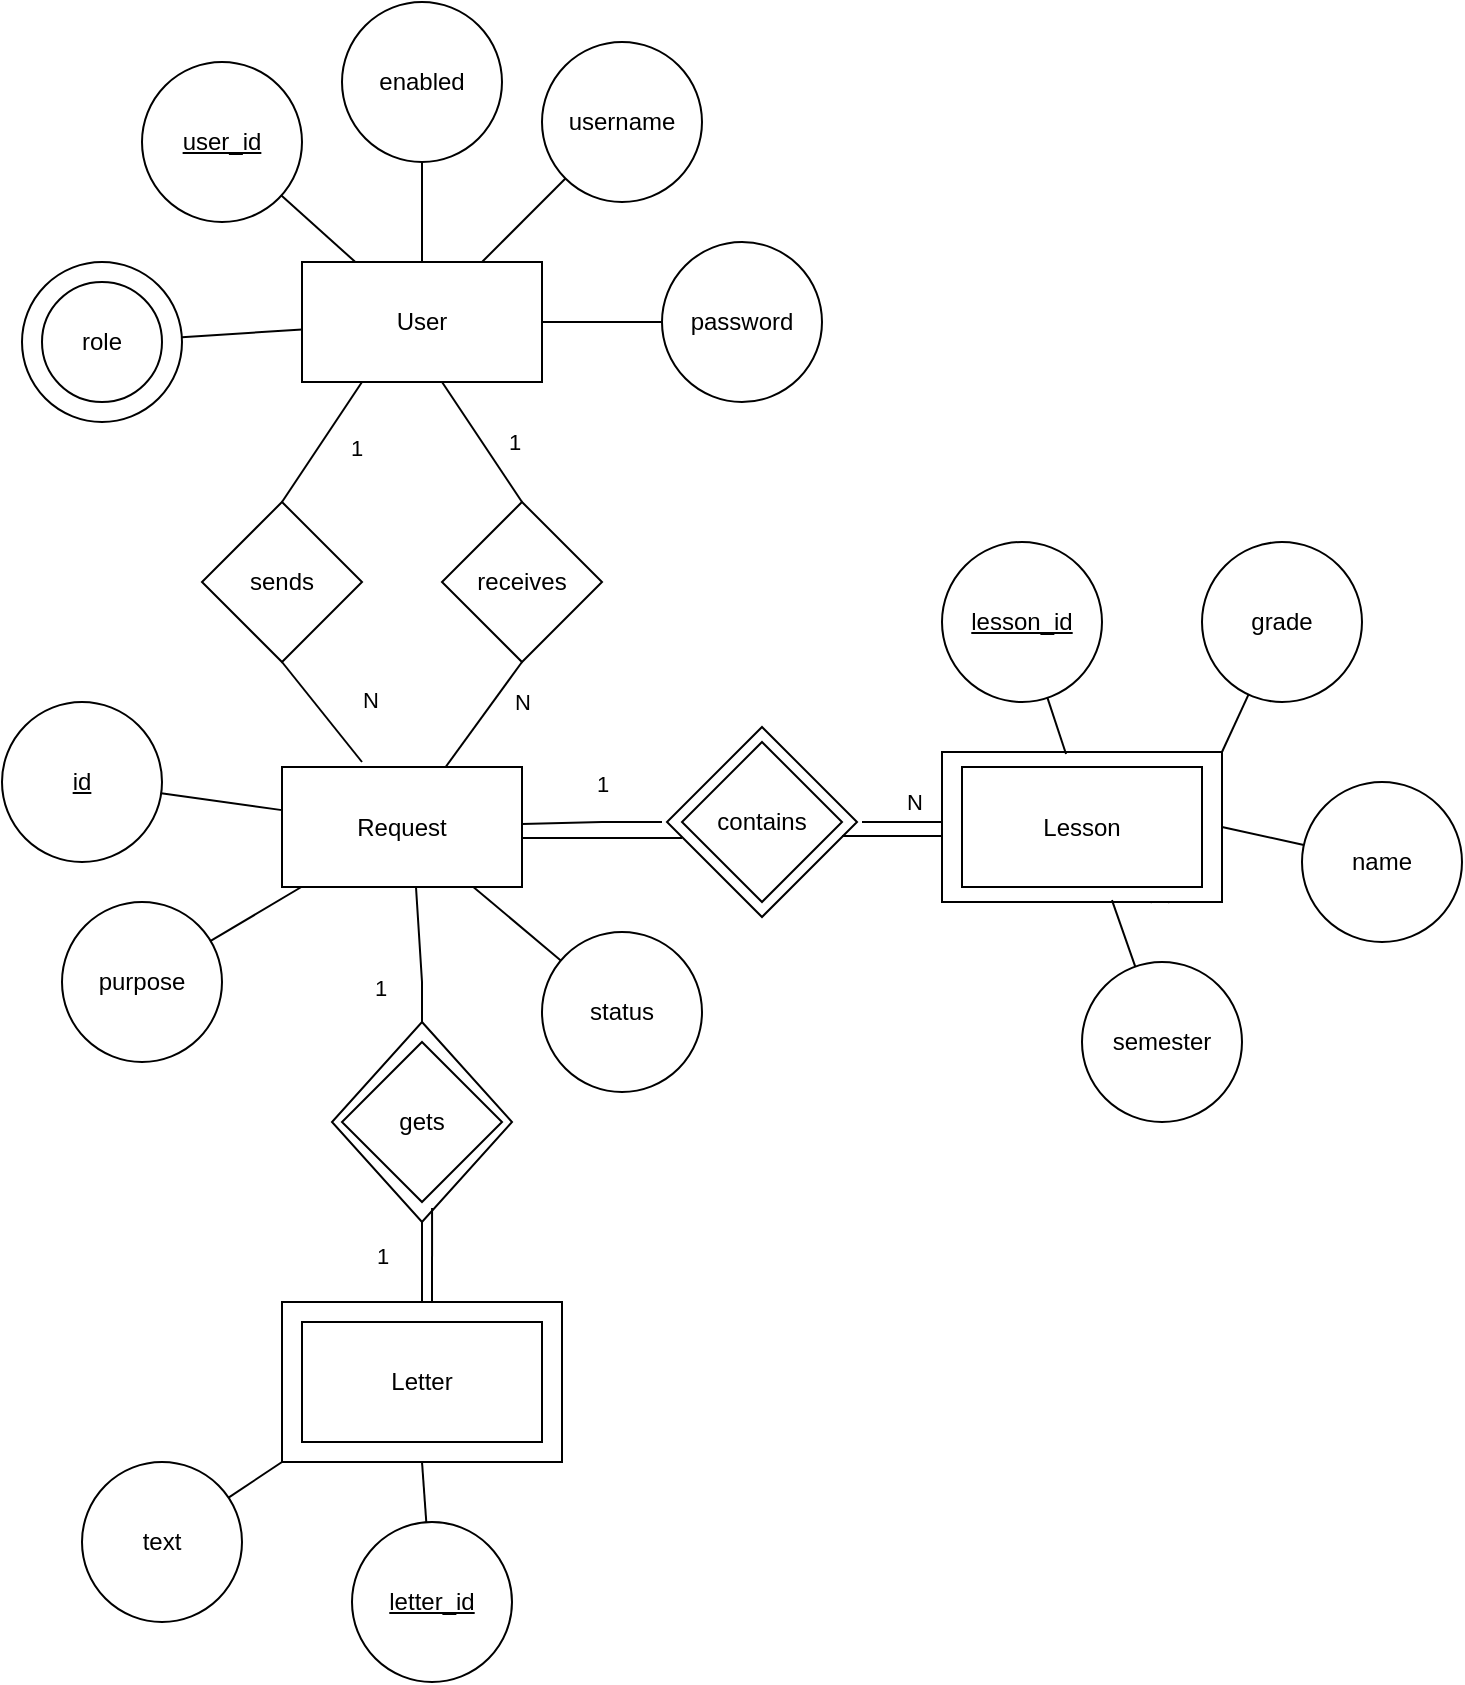 <mxfile version="16.2.6" type="device"><diagram id="XWze4HqJaV5pkwqqhUXt" name="Page-1"><mxGraphModel dx="1662" dy="794" grid="1" gridSize="10" guides="1" tooltips="1" connect="1" arrows="1" fold="1" page="1" pageScale="1" pageWidth="827" pageHeight="1169" math="0" shadow="0"><root><mxCell id="0"/><mxCell id="1" parent="0"/><mxCell id="NPwK2n0Zr1bPEIh7DFOb-74" value="" style="rounded=0;whiteSpace=wrap;html=1;" parent="1" vertex="1"><mxGeometry x="190" y="690" width="140" height="80" as="geometry"/></mxCell><mxCell id="NPwK2n0Zr1bPEIh7DFOb-73" value="" style="rhombus;whiteSpace=wrap;html=1;" parent="1" vertex="1"><mxGeometry x="215" y="550" width="90" height="100" as="geometry"/></mxCell><mxCell id="NPwK2n0Zr1bPEIh7DFOb-72" value="" style="rhombus;whiteSpace=wrap;html=1;" parent="1" vertex="1"><mxGeometry x="382.5" y="402.5" width="95" height="95" as="geometry"/></mxCell><mxCell id="NPwK2n0Zr1bPEIh7DFOb-70" style="edgeStyle=orthogonalEdgeStyle;rounded=0;orthogonalLoop=1;jettySize=auto;html=1;exitX=0.75;exitY=1;exitDx=0;exitDy=0;entryX=0.825;entryY=0.983;entryDx=0;entryDy=0;entryPerimeter=0;" parent="1" source="NPwK2n0Zr1bPEIh7DFOb-69" target="NPwK2n0Zr1bPEIh7DFOb-29" edge="1"><mxGeometry relative="1" as="geometry"/></mxCell><mxCell id="NPwK2n0Zr1bPEIh7DFOb-69" value="" style="rounded=0;whiteSpace=wrap;html=1;" parent="1" vertex="1"><mxGeometry x="520" y="415" width="140" height="75" as="geometry"/></mxCell><mxCell id="NPwK2n0Zr1bPEIh7DFOb-1" value="User" style="rounded=0;whiteSpace=wrap;html=1;" parent="1" vertex="1"><mxGeometry x="200" y="170" width="120" height="60" as="geometry"/></mxCell><mxCell id="NPwK2n0Zr1bPEIh7DFOb-4" value="&lt;u&gt;user_id&lt;/u&gt;" style="ellipse;whiteSpace=wrap;html=1;aspect=fixed;" parent="1" vertex="1"><mxGeometry x="120" y="70" width="80" height="80" as="geometry"/></mxCell><mxCell id="NPwK2n0Zr1bPEIh7DFOb-5" value="" style="endArrow=none;html=1;rounded=0;" parent="1" source="NPwK2n0Zr1bPEIh7DFOb-4" target="NPwK2n0Zr1bPEIh7DFOb-1" edge="1"><mxGeometry width="50" height="50" relative="1" as="geometry"><mxPoint x="390" y="430" as="sourcePoint"/><mxPoint x="440" y="380" as="targetPoint"/></mxGeometry></mxCell><mxCell id="NPwK2n0Zr1bPEIh7DFOb-6" value="enabled" style="ellipse;whiteSpace=wrap;html=1;aspect=fixed;" parent="1" vertex="1"><mxGeometry x="220" y="40" width="80" height="80" as="geometry"/></mxCell><mxCell id="NPwK2n0Zr1bPEIh7DFOb-7" value="" style="endArrow=none;html=1;rounded=0;" parent="1" source="NPwK2n0Zr1bPEIh7DFOb-1" target="NPwK2n0Zr1bPEIh7DFOb-6" edge="1"><mxGeometry width="50" height="50" relative="1" as="geometry"><mxPoint x="390" y="430" as="sourcePoint"/><mxPoint x="440" y="380" as="targetPoint"/></mxGeometry></mxCell><mxCell id="NPwK2n0Zr1bPEIh7DFOb-8" value="password" style="ellipse;whiteSpace=wrap;html=1;aspect=fixed;" parent="1" vertex="1"><mxGeometry x="380" y="160" width="80" height="80" as="geometry"/></mxCell><mxCell id="NPwK2n0Zr1bPEIh7DFOb-9" value="username" style="ellipse;whiteSpace=wrap;html=1;aspect=fixed;" parent="1" vertex="1"><mxGeometry x="320" y="60" width="80" height="80" as="geometry"/></mxCell><mxCell id="NPwK2n0Zr1bPEIh7DFOb-10" value="" style="endArrow=none;html=1;rounded=0;" parent="1" source="NPwK2n0Zr1bPEIh7DFOb-8" target="NPwK2n0Zr1bPEIh7DFOb-1" edge="1"><mxGeometry width="50" height="50" relative="1" as="geometry"><mxPoint x="390" y="430" as="sourcePoint"/><mxPoint x="440" y="380" as="targetPoint"/></mxGeometry></mxCell><mxCell id="NPwK2n0Zr1bPEIh7DFOb-11" value="" style="endArrow=none;html=1;rounded=0;" parent="1" source="NPwK2n0Zr1bPEIh7DFOb-1" target="NPwK2n0Zr1bPEIh7DFOb-9" edge="1"><mxGeometry width="50" height="50" relative="1" as="geometry"><mxPoint x="390" y="430" as="sourcePoint"/><mxPoint x="440" y="380" as="targetPoint"/></mxGeometry></mxCell><mxCell id="NPwK2n0Zr1bPEIh7DFOb-13" value="" style="ellipse;whiteSpace=wrap;html=1;aspect=fixed;" parent="1" vertex="1"><mxGeometry x="60" y="170" width="80" height="80" as="geometry"/></mxCell><mxCell id="NPwK2n0Zr1bPEIh7DFOb-14" value="role" style="ellipse;whiteSpace=wrap;html=1;aspect=fixed;" parent="1" vertex="1"><mxGeometry x="70" y="180" width="60" height="60" as="geometry"/></mxCell><mxCell id="NPwK2n0Zr1bPEIh7DFOb-15" value="" style="endArrow=none;html=1;rounded=0;" parent="1" source="NPwK2n0Zr1bPEIh7DFOb-13" target="NPwK2n0Zr1bPEIh7DFOb-1" edge="1"><mxGeometry width="50" height="50" relative="1" as="geometry"><mxPoint x="150" y="250" as="sourcePoint"/><mxPoint x="440" y="380" as="targetPoint"/></mxGeometry></mxCell><mxCell id="NPwK2n0Zr1bPEIh7DFOb-16" value="Request" style="rounded=0;whiteSpace=wrap;html=1;" parent="1" vertex="1"><mxGeometry x="190" y="422.5" width="120" height="60" as="geometry"/></mxCell><mxCell id="NPwK2n0Zr1bPEIh7DFOb-17" value="&lt;u&gt;id&lt;/u&gt;" style="ellipse;whiteSpace=wrap;html=1;aspect=fixed;" parent="1" vertex="1"><mxGeometry x="50" y="390" width="80" height="80" as="geometry"/></mxCell><mxCell id="NPwK2n0Zr1bPEIh7DFOb-18" value="purpose" style="ellipse;whiteSpace=wrap;html=1;aspect=fixed;" parent="1" vertex="1"><mxGeometry x="80" y="490" width="80" height="80" as="geometry"/></mxCell><mxCell id="NPwK2n0Zr1bPEIh7DFOb-19" value="grade" style="ellipse;whiteSpace=wrap;html=1;aspect=fixed;" parent="1" vertex="1"><mxGeometry x="650" y="310" width="80" height="80" as="geometry"/></mxCell><mxCell id="NPwK2n0Zr1bPEIh7DFOb-20" value="&lt;u&gt;lesson_id&lt;/u&gt;" style="ellipse;whiteSpace=wrap;html=1;aspect=fixed;" parent="1" vertex="1"><mxGeometry x="520" y="310" width="80" height="80" as="geometry"/></mxCell><mxCell id="NPwK2n0Zr1bPEIh7DFOb-22" value="status" style="ellipse;whiteSpace=wrap;html=1;aspect=fixed;" parent="1" vertex="1"><mxGeometry x="320" y="505" width="80" height="80" as="geometry"/></mxCell><mxCell id="NPwK2n0Zr1bPEIh7DFOb-23" value="" style="endArrow=none;html=1;rounded=0;" parent="1" source="NPwK2n0Zr1bPEIh7DFOb-16" target="NPwK2n0Zr1bPEIh7DFOb-17" edge="1"><mxGeometry width="50" height="50" relative="1" as="geometry"><mxPoint x="390" y="400" as="sourcePoint"/><mxPoint x="440" y="350" as="targetPoint"/></mxGeometry></mxCell><mxCell id="NPwK2n0Zr1bPEIh7DFOb-24" value="" style="endArrow=none;html=1;rounded=0;" parent="1" source="NPwK2n0Zr1bPEIh7DFOb-16" target="NPwK2n0Zr1bPEIh7DFOb-22" edge="1"><mxGeometry width="50" height="50" relative="1" as="geometry"><mxPoint x="295" y="460" as="sourcePoint"/><mxPoint x="345" y="410" as="targetPoint"/></mxGeometry></mxCell><mxCell id="NPwK2n0Zr1bPEIh7DFOb-25" value="" style="endArrow=none;html=1;rounded=0;" parent="1" source="NPwK2n0Zr1bPEIh7DFOb-18" target="NPwK2n0Zr1bPEIh7DFOb-16" edge="1"><mxGeometry width="50" height="50" relative="1" as="geometry"><mxPoint x="390" y="400" as="sourcePoint"/><mxPoint x="440" y="350" as="targetPoint"/></mxGeometry></mxCell><mxCell id="NPwK2n0Zr1bPEIh7DFOb-27" value="semester" style="ellipse;whiteSpace=wrap;html=1;aspect=fixed;" parent="1" vertex="1"><mxGeometry x="590" y="520" width="80" height="80" as="geometry"/></mxCell><mxCell id="NPwK2n0Zr1bPEIh7DFOb-28" value="name" style="ellipse;whiteSpace=wrap;html=1;aspect=fixed;" parent="1" vertex="1"><mxGeometry x="700" y="430" width="80" height="80" as="geometry"/></mxCell><mxCell id="NPwK2n0Zr1bPEIh7DFOb-29" value="Lesson" style="rounded=0;whiteSpace=wrap;html=1;" parent="1" vertex="1"><mxGeometry x="530" y="422.5" width="120" height="60" as="geometry"/></mxCell><mxCell id="NPwK2n0Zr1bPEIh7DFOb-30" value="text" style="ellipse;whiteSpace=wrap;html=1;aspect=fixed;" parent="1" vertex="1"><mxGeometry x="90" y="770" width="80" height="80" as="geometry"/></mxCell><mxCell id="NPwK2n0Zr1bPEIh7DFOb-32" value="&lt;u&gt;letter_id&lt;/u&gt;" style="ellipse;whiteSpace=wrap;html=1;aspect=fixed;" parent="1" vertex="1"><mxGeometry x="225" y="800" width="80" height="80" as="geometry"/></mxCell><mxCell id="NPwK2n0Zr1bPEIh7DFOb-36" value="" style="endArrow=none;html=1;rounded=0;exitX=1;exitY=0.5;exitDx=0;exitDy=0;" parent="1" source="NPwK2n0Zr1bPEIh7DFOb-69" target="NPwK2n0Zr1bPEIh7DFOb-28" edge="1"><mxGeometry width="50" height="50" relative="1" as="geometry"><mxPoint x="420" y="650" as="sourcePoint"/><mxPoint x="690.078" y="477.505" as="targetPoint"/></mxGeometry></mxCell><mxCell id="NPwK2n0Zr1bPEIh7DFOb-37" value="" style="endArrow=none;html=1;rounded=0;exitX=1;exitY=0;exitDx=0;exitDy=0;" parent="1" source="NPwK2n0Zr1bPEIh7DFOb-69" target="NPwK2n0Zr1bPEIh7DFOb-19" edge="1"><mxGeometry width="50" height="50" relative="1" as="geometry"><mxPoint x="620" y="450" as="sourcePoint"/><mxPoint x="670" y="400" as="targetPoint"/></mxGeometry></mxCell><mxCell id="NPwK2n0Zr1bPEIh7DFOb-38" value="" style="endArrow=none;html=1;rounded=0;exitX=0.443;exitY=0.013;exitDx=0;exitDy=0;exitPerimeter=0;" parent="1" source="NPwK2n0Zr1bPEIh7DFOb-69" target="NPwK2n0Zr1bPEIh7DFOb-20" edge="1"><mxGeometry width="50" height="50" relative="1" as="geometry"><mxPoint x="580" y="410" as="sourcePoint"/><mxPoint x="420" y="590" as="targetPoint"/></mxGeometry></mxCell><mxCell id="NPwK2n0Zr1bPEIh7DFOb-39" value="" style="endArrow=none;html=1;rounded=0;entryX=0.607;entryY=0.987;entryDx=0;entryDy=0;entryPerimeter=0;" parent="1" source="NPwK2n0Zr1bPEIh7DFOb-27" target="NPwK2n0Zr1bPEIh7DFOb-69" edge="1"><mxGeometry width="50" height="50" relative="1" as="geometry"><mxPoint x="370" y="640" as="sourcePoint"/><mxPoint x="610" y="500" as="targetPoint"/></mxGeometry></mxCell><mxCell id="NPwK2n0Zr1bPEIh7DFOb-46" value="Letter" style="rounded=0;whiteSpace=wrap;html=1;" parent="1" vertex="1"><mxGeometry x="200" y="700" width="120" height="60" as="geometry"/></mxCell><mxCell id="NPwK2n0Zr1bPEIh7DFOb-47" value="sends" style="rhombus;whiteSpace=wrap;html=1;" parent="1" vertex="1"><mxGeometry x="150" y="290" width="80" height="80" as="geometry"/></mxCell><mxCell id="NPwK2n0Zr1bPEIh7DFOb-48" value="" style="endArrow=none;html=1;rounded=0;entryX=0.25;entryY=1;entryDx=0;entryDy=0;exitX=0.5;exitY=0;exitDx=0;exitDy=0;" parent="1" edge="1" target="NPwK2n0Zr1bPEIh7DFOb-1" source="NPwK2n0Zr1bPEIh7DFOb-47"><mxGeometry width="50" height="50" relative="1" as="geometry"><mxPoint x="260" y="280" as="sourcePoint"/><mxPoint x="259.5" y="230" as="targetPoint"/></mxGeometry></mxCell><mxCell id="NPwK2n0Zr1bPEIh7DFOb-54" value="1" style="edgeLabel;html=1;align=center;verticalAlign=middle;resizable=0;points=[];" parent="NPwK2n0Zr1bPEIh7DFOb-48" vertex="1" connectable="0"><mxGeometry x="0.3" y="-2" relative="1" as="geometry"><mxPoint x="9" y="11" as="offset"/></mxGeometry></mxCell><mxCell id="NPwK2n0Zr1bPEIh7DFOb-53" value="" style="endArrow=none;html=1;rounded=0;entryX=0.5;entryY=1;entryDx=0;entryDy=0;" parent="1" target="NPwK2n0Zr1bPEIh7DFOb-47" edge="1"><mxGeometry width="50" height="50" relative="1" as="geometry"><mxPoint x="230" y="420" as="sourcePoint"/><mxPoint x="440" y="380" as="targetPoint"/></mxGeometry></mxCell><mxCell id="NPwK2n0Zr1bPEIh7DFOb-55" value="N" style="edgeLabel;html=1;align=center;verticalAlign=middle;resizable=0;points=[];" parent="NPwK2n0Zr1bPEIh7DFOb-53" vertex="1" connectable="0"><mxGeometry x="0.3" y="-1" relative="1" as="geometry"><mxPoint x="29" y="2" as="offset"/></mxGeometry></mxCell><mxCell id="NPwK2n0Zr1bPEIh7DFOb-56" value="contains" style="rhombus;whiteSpace=wrap;html=1;" parent="1" vertex="1"><mxGeometry x="390" y="410" width="80" height="80" as="geometry"/></mxCell><mxCell id="NPwK2n0Zr1bPEIh7DFOb-57" value="" style="endArrow=none;html=1;rounded=0;" parent="1" edge="1"><mxGeometry width="50" height="50" relative="1" as="geometry"><mxPoint x="480" y="450" as="sourcePoint"/><mxPoint x="520" y="450" as="targetPoint"/></mxGeometry></mxCell><mxCell id="NPwK2n0Zr1bPEIh7DFOb-68" value="N" style="edgeLabel;html=1;align=center;verticalAlign=middle;resizable=0;points=[];" parent="NPwK2n0Zr1bPEIh7DFOb-57" vertex="1" connectable="0"><mxGeometry x="-0.6" y="-1" relative="1" as="geometry"><mxPoint x="18" y="-11" as="offset"/></mxGeometry></mxCell><mxCell id="NPwK2n0Zr1bPEIh7DFOb-58" value="" style="endArrow=none;html=1;rounded=0;" parent="1" source="NPwK2n0Zr1bPEIh7DFOb-16" edge="1"><mxGeometry width="50" height="50" relative="1" as="geometry"><mxPoint x="390" y="430" as="sourcePoint"/><mxPoint x="380" y="450" as="targetPoint"/><Array as="points"><mxPoint x="350" y="450"/></Array></mxGeometry></mxCell><mxCell id="NPwK2n0Zr1bPEIh7DFOb-67" value="1" style="edgeLabel;html=1;align=center;verticalAlign=middle;resizable=0;points=[];" parent="NPwK2n0Zr1bPEIh7DFOb-58" vertex="1" connectable="0"><mxGeometry x="-0.286" y="-3" relative="1" as="geometry"><mxPoint x="15" y="-23" as="offset"/></mxGeometry></mxCell><mxCell id="NPwK2n0Zr1bPEIh7DFOb-59" value="gets" style="rhombus;whiteSpace=wrap;html=1;" parent="1" vertex="1"><mxGeometry x="220" y="560" width="80" height="80" as="geometry"/></mxCell><mxCell id="NPwK2n0Zr1bPEIh7DFOb-60" value="" style="endArrow=none;html=1;rounded=0;entryX=0.5;entryY=1;entryDx=0;entryDy=0;exitX=0.5;exitY=0;exitDx=0;exitDy=0;" parent="1" source="NPwK2n0Zr1bPEIh7DFOb-74" target="NPwK2n0Zr1bPEIh7DFOb-73" edge="1"><mxGeometry width="50" height="50" relative="1" as="geometry"><mxPoint x="260" y="690" as="sourcePoint"/><mxPoint x="260" y="650" as="targetPoint"/></mxGeometry></mxCell><mxCell id="NPwK2n0Zr1bPEIh7DFOb-66" value="1" style="edgeLabel;html=1;align=center;verticalAlign=middle;resizable=0;points=[];" parent="NPwK2n0Zr1bPEIh7DFOb-60" vertex="1" connectable="0"><mxGeometry x="0.44" y="1" relative="1" as="geometry"><mxPoint x="-19" y="6" as="offset"/></mxGeometry></mxCell><mxCell id="NPwK2n0Zr1bPEIh7DFOb-61" value="" style="endArrow=none;html=1;rounded=0;entryX=0.558;entryY=0.992;entryDx=0;entryDy=0;entryPerimeter=0;" parent="1" target="NPwK2n0Zr1bPEIh7DFOb-16" edge="1"><mxGeometry width="50" height="50" relative="1" as="geometry"><mxPoint x="260" y="550" as="sourcePoint"/><mxPoint x="440" y="480" as="targetPoint"/><Array as="points"><mxPoint x="260" y="530"/></Array></mxGeometry></mxCell><mxCell id="NPwK2n0Zr1bPEIh7DFOb-65" value="1" style="edgeLabel;html=1;align=center;verticalAlign=middle;resizable=0;points=[];" parent="NPwK2n0Zr1bPEIh7DFOb-61" vertex="1" connectable="0"><mxGeometry x="0.4" relative="1" as="geometry"><mxPoint x="-20" y="30" as="offset"/></mxGeometry></mxCell><mxCell id="NPwK2n0Zr1bPEIh7DFOb-62" value="" style="endArrow=none;html=1;rounded=0;" parent="1" source="NPwK2n0Zr1bPEIh7DFOb-32" edge="1"><mxGeometry width="50" height="50" relative="1" as="geometry"><mxPoint x="390" y="530" as="sourcePoint"/><mxPoint x="260" y="770" as="targetPoint"/></mxGeometry></mxCell><mxCell id="NPwK2n0Zr1bPEIh7DFOb-63" value="" style="endArrow=none;html=1;rounded=0;exitX=0;exitY=1;exitDx=0;exitDy=0;" parent="1" source="NPwK2n0Zr1bPEIh7DFOb-74" target="NPwK2n0Zr1bPEIh7DFOb-30" edge="1"><mxGeometry width="50" height="50" relative="1" as="geometry"><mxPoint x="390" y="530" as="sourcePoint"/><mxPoint x="440" y="480" as="targetPoint"/></mxGeometry></mxCell><mxCell id="NPwK2n0Zr1bPEIh7DFOb-71" value="" style="endArrow=none;html=1;rounded=0;" parent="1" edge="1"><mxGeometry width="50" height="50" relative="1" as="geometry"><mxPoint x="470" y="457" as="sourcePoint"/><mxPoint x="520" y="457" as="targetPoint"/><Array as="points"/></mxGeometry></mxCell><mxCell id="NPwK2n0Zr1bPEIh7DFOb-75" value="" style="endArrow=none;html=1;rounded=0;entryX=0.556;entryY=0.93;entryDx=0;entryDy=0;entryPerimeter=0;" parent="1" target="NPwK2n0Zr1bPEIh7DFOb-73" edge="1"><mxGeometry width="50" height="50" relative="1" as="geometry"><mxPoint x="265" y="690" as="sourcePoint"/><mxPoint x="270" y="660" as="targetPoint"/></mxGeometry></mxCell><mxCell id="NPwK2n0Zr1bPEIh7DFOb-76" value="" style="endArrow=none;html=1;rounded=0;" parent="1" edge="1"><mxGeometry width="50" height="50" relative="1" as="geometry"><mxPoint x="310" y="458" as="sourcePoint"/><mxPoint x="390" y="458" as="targetPoint"/></mxGeometry></mxCell><mxCell id="ua6BW2ZM2n97EtVXLOSF-1" value="receives&lt;br&gt;" style="rhombus;whiteSpace=wrap;html=1;" vertex="1" parent="1"><mxGeometry x="270" y="290" width="80" height="80" as="geometry"/></mxCell><mxCell id="ua6BW2ZM2n97EtVXLOSF-2" value="" style="endArrow=none;html=1;rounded=0;entryX=0.5;entryY=1;entryDx=0;entryDy=0;" edge="1" parent="1" source="NPwK2n0Zr1bPEIh7DFOb-16" target="ua6BW2ZM2n97EtVXLOSF-1"><mxGeometry width="50" height="50" relative="1" as="geometry"><mxPoint x="270" y="420" as="sourcePoint"/><mxPoint x="320" y="370" as="targetPoint"/></mxGeometry></mxCell><mxCell id="ua6BW2ZM2n97EtVXLOSF-5" value="N" style="edgeLabel;html=1;align=center;verticalAlign=middle;resizable=0;points=[];" vertex="1" connectable="0" parent="ua6BW2ZM2n97EtVXLOSF-2"><mxGeometry x="0.438" y="-2" relative="1" as="geometry"><mxPoint x="9" y="4" as="offset"/></mxGeometry></mxCell><mxCell id="ua6BW2ZM2n97EtVXLOSF-3" value="" style="endArrow=none;html=1;rounded=0;exitX=0.5;exitY=0;exitDx=0;exitDy=0;" edge="1" parent="1" source="ua6BW2ZM2n97EtVXLOSF-1"><mxGeometry width="50" height="50" relative="1" as="geometry"><mxPoint x="390" y="420" as="sourcePoint"/><mxPoint x="270" y="230" as="targetPoint"/></mxGeometry></mxCell><mxCell id="ua6BW2ZM2n97EtVXLOSF-4" value="1" style="edgeLabel;html=1;align=center;verticalAlign=middle;resizable=0;points=[];" vertex="1" connectable="0" parent="ua6BW2ZM2n97EtVXLOSF-3"><mxGeometry x="0.469" y="-2" relative="1" as="geometry"><mxPoint x="23" y="15" as="offset"/></mxGeometry></mxCell></root></mxGraphModel></diagram></mxfile>